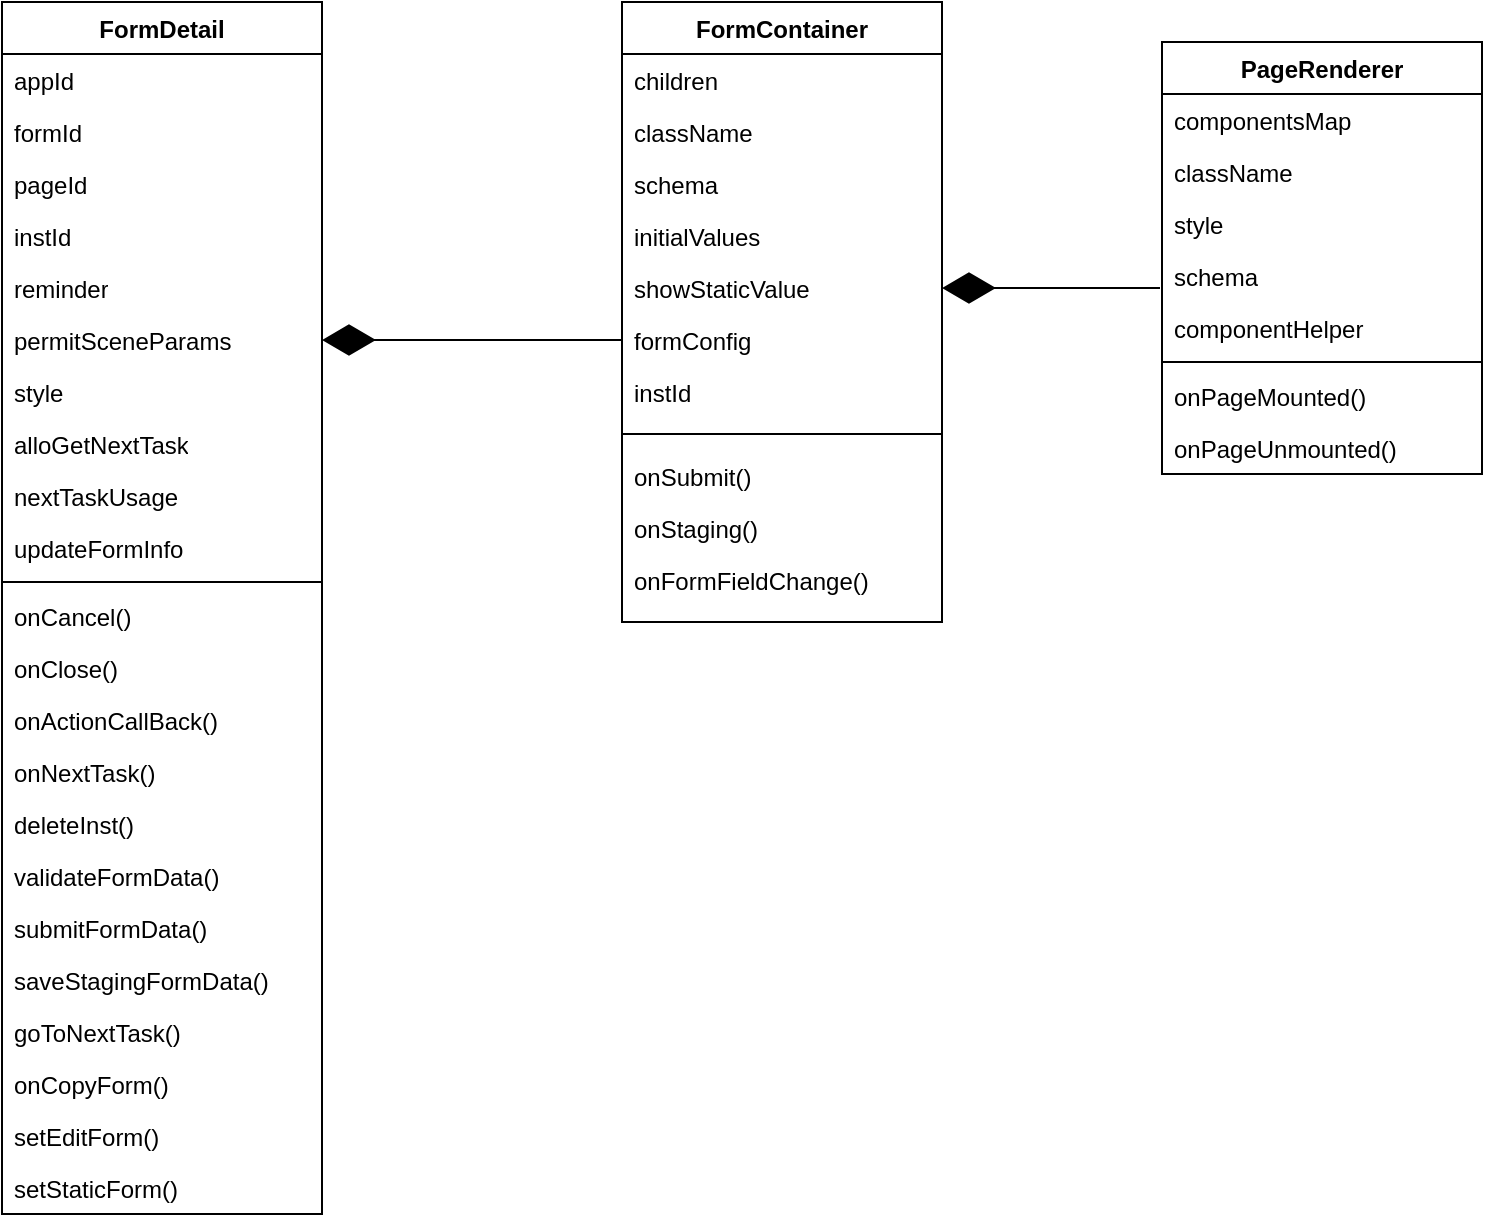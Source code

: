<mxfile version="24.7.4">
  <diagram id="C5RBs43oDa-KdzZeNtuy" name="Page-1">
    <mxGraphModel dx="546" dy="757" grid="1" gridSize="10" guides="1" tooltips="1" connect="1" arrows="1" fold="1" page="1" pageScale="1" pageWidth="827" pageHeight="1169" math="0" shadow="0">
      <root>
        <mxCell id="WIyWlLk6GJQsqaUBKTNV-0" />
        <mxCell id="WIyWlLk6GJQsqaUBKTNV-1" parent="WIyWlLk6GJQsqaUBKTNV-0" />
        <mxCell id="zkfFHV4jXpPFQw0GAbJ--0" value="FormContainer" style="swimlane;fontStyle=1;align=center;verticalAlign=top;childLayout=stackLayout;horizontal=1;startSize=26;horizontalStack=0;resizeParent=1;resizeLast=0;collapsible=1;marginBottom=0;rounded=0;shadow=0;strokeWidth=1;" parent="WIyWlLk6GJQsqaUBKTNV-1" vertex="1">
          <mxGeometry x="390" y="280" width="160" height="310" as="geometry">
            <mxRectangle x="230" y="140" width="160" height="26" as="alternateBounds" />
          </mxGeometry>
        </mxCell>
        <mxCell id="zkfFHV4jXpPFQw0GAbJ--1" value="children" style="text;align=left;verticalAlign=top;spacingLeft=4;spacingRight=4;overflow=hidden;rotatable=0;points=[[0,0.5],[1,0.5]];portConstraint=eastwest;" parent="zkfFHV4jXpPFQw0GAbJ--0" vertex="1">
          <mxGeometry y="26" width="160" height="26" as="geometry" />
        </mxCell>
        <mxCell id="zkfFHV4jXpPFQw0GAbJ--2" value="className" style="text;align=left;verticalAlign=top;spacingLeft=4;spacingRight=4;overflow=hidden;rotatable=0;points=[[0,0.5],[1,0.5]];portConstraint=eastwest;rounded=0;shadow=0;html=0;" parent="zkfFHV4jXpPFQw0GAbJ--0" vertex="1">
          <mxGeometry y="52" width="160" height="26" as="geometry" />
        </mxCell>
        <mxCell id="zkfFHV4jXpPFQw0GAbJ--3" value="schema" style="text;align=left;verticalAlign=top;spacingLeft=4;spacingRight=4;overflow=hidden;rotatable=0;points=[[0,0.5],[1,0.5]];portConstraint=eastwest;rounded=0;shadow=0;html=0;" parent="zkfFHV4jXpPFQw0GAbJ--0" vertex="1">
          <mxGeometry y="78" width="160" height="26" as="geometry" />
        </mxCell>
        <mxCell id="kossQubZiw6xFlvg4z9y-2" value="initialValues" style="text;align=left;verticalAlign=top;spacingLeft=4;spacingRight=4;overflow=hidden;rotatable=0;points=[[0,0.5],[1,0.5]];portConstraint=eastwest;rounded=0;shadow=0;html=0;" parent="zkfFHV4jXpPFQw0GAbJ--0" vertex="1">
          <mxGeometry y="104" width="160" height="26" as="geometry" />
        </mxCell>
        <mxCell id="kossQubZiw6xFlvg4z9y-3" value="showStaticValue" style="text;align=left;verticalAlign=top;spacingLeft=4;spacingRight=4;overflow=hidden;rotatable=0;points=[[0,0.5],[1,0.5]];portConstraint=eastwest;rounded=0;shadow=0;html=0;" parent="zkfFHV4jXpPFQw0GAbJ--0" vertex="1">
          <mxGeometry y="130" width="160" height="26" as="geometry" />
        </mxCell>
        <mxCell id="kossQubZiw6xFlvg4z9y-4" value="formConfig" style="text;align=left;verticalAlign=top;spacingLeft=4;spacingRight=4;overflow=hidden;rotatable=0;points=[[0,0.5],[1,0.5]];portConstraint=eastwest;rounded=0;shadow=0;html=0;" parent="zkfFHV4jXpPFQw0GAbJ--0" vertex="1">
          <mxGeometry y="156" width="160" height="26" as="geometry" />
        </mxCell>
        <mxCell id="kossQubZiw6xFlvg4z9y-5" value="instId" style="text;align=left;verticalAlign=top;spacingLeft=4;spacingRight=4;overflow=hidden;rotatable=0;points=[[0,0.5],[1,0.5]];portConstraint=eastwest;rounded=0;shadow=0;html=0;" parent="zkfFHV4jXpPFQw0GAbJ--0" vertex="1">
          <mxGeometry y="182" width="160" height="26" as="geometry" />
        </mxCell>
        <mxCell id="zkfFHV4jXpPFQw0GAbJ--4" value="" style="line;html=1;strokeWidth=1;align=left;verticalAlign=middle;spacingTop=-1;spacingLeft=3;spacingRight=3;rotatable=0;labelPosition=right;points=[];portConstraint=eastwest;" parent="zkfFHV4jXpPFQw0GAbJ--0" vertex="1">
          <mxGeometry y="208" width="160" height="16" as="geometry" />
        </mxCell>
        <mxCell id="kossQubZiw6xFlvg4z9y-0" value="onSubmit()" style="text;align=left;verticalAlign=top;spacingLeft=4;spacingRight=4;overflow=hidden;rotatable=0;points=[[0,0.5],[1,0.5]];portConstraint=eastwest;rounded=0;shadow=0;html=0;" parent="zkfFHV4jXpPFQw0GAbJ--0" vertex="1">
          <mxGeometry y="224" width="160" height="26" as="geometry" />
        </mxCell>
        <mxCell id="kossQubZiw6xFlvg4z9y-1" value="onStaging()" style="text;align=left;verticalAlign=top;spacingLeft=4;spacingRight=4;overflow=hidden;rotatable=0;points=[[0,0.5],[1,0.5]];portConstraint=eastwest;rounded=0;shadow=0;html=0;" parent="zkfFHV4jXpPFQw0GAbJ--0" vertex="1">
          <mxGeometry y="250" width="160" height="26" as="geometry" />
        </mxCell>
        <mxCell id="kossQubZiw6xFlvg4z9y-6" value="onFormFieldChange()" style="text;align=left;verticalAlign=top;spacingLeft=4;spacingRight=4;overflow=hidden;rotatable=0;points=[[0,0.5],[1,0.5]];portConstraint=eastwest;rounded=0;shadow=0;html=0;" parent="zkfFHV4jXpPFQw0GAbJ--0" vertex="1">
          <mxGeometry y="276" width="160" height="26" as="geometry" />
        </mxCell>
        <mxCell id="kossQubZiw6xFlvg4z9y-7" value="PageRenderer" style="swimlane;fontStyle=1;align=center;verticalAlign=top;childLayout=stackLayout;horizontal=1;startSize=26;horizontalStack=0;resizeParent=1;resizeParentMax=0;resizeLast=0;collapsible=1;marginBottom=0;whiteSpace=wrap;html=1;" parent="WIyWlLk6GJQsqaUBKTNV-1" vertex="1">
          <mxGeometry x="660" y="300" width="160" height="216" as="geometry" />
        </mxCell>
        <mxCell id="kossQubZiw6xFlvg4z9y-8" value="componentsMap" style="text;strokeColor=none;fillColor=none;align=left;verticalAlign=top;spacingLeft=4;spacingRight=4;overflow=hidden;rotatable=0;points=[[0,0.5],[1,0.5]];portConstraint=eastwest;whiteSpace=wrap;html=1;" parent="kossQubZiw6xFlvg4z9y-7" vertex="1">
          <mxGeometry y="26" width="160" height="26" as="geometry" />
        </mxCell>
        <mxCell id="kossQubZiw6xFlvg4z9y-12" value="className" style="text;strokeColor=none;fillColor=none;align=left;verticalAlign=top;spacingLeft=4;spacingRight=4;overflow=hidden;rotatable=0;points=[[0,0.5],[1,0.5]];portConstraint=eastwest;whiteSpace=wrap;html=1;" parent="kossQubZiw6xFlvg4z9y-7" vertex="1">
          <mxGeometry y="52" width="160" height="26" as="geometry" />
        </mxCell>
        <mxCell id="kossQubZiw6xFlvg4z9y-11" value="style" style="text;strokeColor=none;fillColor=none;align=left;verticalAlign=top;spacingLeft=4;spacingRight=4;overflow=hidden;rotatable=0;points=[[0,0.5],[1,0.5]];portConstraint=eastwest;whiteSpace=wrap;html=1;" parent="kossQubZiw6xFlvg4z9y-7" vertex="1">
          <mxGeometry y="78" width="160" height="26" as="geometry" />
        </mxCell>
        <mxCell id="kossQubZiw6xFlvg4z9y-13" value="schema" style="text;strokeColor=none;fillColor=none;align=left;verticalAlign=top;spacingLeft=4;spacingRight=4;overflow=hidden;rotatable=0;points=[[0,0.5],[1,0.5]];portConstraint=eastwest;whiteSpace=wrap;html=1;" parent="kossQubZiw6xFlvg4z9y-7" vertex="1">
          <mxGeometry y="104" width="160" height="26" as="geometry" />
        </mxCell>
        <mxCell id="kossQubZiw6xFlvg4z9y-14" value="componentHelper" style="text;strokeColor=none;fillColor=none;align=left;verticalAlign=top;spacingLeft=4;spacingRight=4;overflow=hidden;rotatable=0;points=[[0,0.5],[1,0.5]];portConstraint=eastwest;whiteSpace=wrap;html=1;" parent="kossQubZiw6xFlvg4z9y-7" vertex="1">
          <mxGeometry y="130" width="160" height="26" as="geometry" />
        </mxCell>
        <mxCell id="kossQubZiw6xFlvg4z9y-9" value="" style="line;strokeWidth=1;fillColor=none;align=left;verticalAlign=middle;spacingTop=-1;spacingLeft=3;spacingRight=3;rotatable=0;labelPosition=right;points=[];portConstraint=eastwest;strokeColor=inherit;" parent="kossQubZiw6xFlvg4z9y-7" vertex="1">
          <mxGeometry y="156" width="160" height="8" as="geometry" />
        </mxCell>
        <mxCell id="kossQubZiw6xFlvg4z9y-10" value="onPageMounted()" style="text;strokeColor=none;fillColor=none;align=left;verticalAlign=top;spacingLeft=4;spacingRight=4;overflow=hidden;rotatable=0;points=[[0,0.5],[1,0.5]];portConstraint=eastwest;whiteSpace=wrap;html=1;" parent="kossQubZiw6xFlvg4z9y-7" vertex="1">
          <mxGeometry y="164" width="160" height="26" as="geometry" />
        </mxCell>
        <mxCell id="kossQubZiw6xFlvg4z9y-15" value="onPageUnmounted()" style="text;strokeColor=none;fillColor=none;align=left;verticalAlign=top;spacingLeft=4;spacingRight=4;overflow=hidden;rotatable=0;points=[[0,0.5],[1,0.5]];portConstraint=eastwest;whiteSpace=wrap;html=1;" parent="kossQubZiw6xFlvg4z9y-7" vertex="1">
          <mxGeometry y="190" width="160" height="26" as="geometry" />
        </mxCell>
        <mxCell id="kossQubZiw6xFlvg4z9y-16" value="" style="endArrow=diamondThin;endFill=1;endSize=24;html=1;rounded=0;entryX=1;entryY=0.5;entryDx=0;entryDy=0;" parent="WIyWlLk6GJQsqaUBKTNV-1" target="kossQubZiw6xFlvg4z9y-3" edge="1">
          <mxGeometry width="160" relative="1" as="geometry">
            <mxPoint x="659" y="423" as="sourcePoint" />
            <mxPoint x="720" y="630" as="targetPoint" />
          </mxGeometry>
        </mxCell>
        <mxCell id="kossQubZiw6xFlvg4z9y-17" value="FormDetail" style="swimlane;fontStyle=1;align=center;verticalAlign=top;childLayout=stackLayout;horizontal=1;startSize=26;horizontalStack=0;resizeParent=1;resizeParentMax=0;resizeLast=0;collapsible=1;marginBottom=0;whiteSpace=wrap;html=1;" parent="WIyWlLk6GJQsqaUBKTNV-1" vertex="1">
          <mxGeometry x="80" y="280" width="160" height="606" as="geometry" />
        </mxCell>
        <mxCell id="kossQubZiw6xFlvg4z9y-18" value="appId" style="text;strokeColor=none;fillColor=none;align=left;verticalAlign=top;spacingLeft=4;spacingRight=4;overflow=hidden;rotatable=0;points=[[0,0.5],[1,0.5]];portConstraint=eastwest;whiteSpace=wrap;html=1;" parent="kossQubZiw6xFlvg4z9y-17" vertex="1">
          <mxGeometry y="26" width="160" height="26" as="geometry" />
        </mxCell>
        <mxCell id="kossQubZiw6xFlvg4z9y-22" value="formId" style="text;strokeColor=none;fillColor=none;align=left;verticalAlign=top;spacingLeft=4;spacingRight=4;overflow=hidden;rotatable=0;points=[[0,0.5],[1,0.5]];portConstraint=eastwest;whiteSpace=wrap;html=1;" parent="kossQubZiw6xFlvg4z9y-17" vertex="1">
          <mxGeometry y="52" width="160" height="26" as="geometry" />
        </mxCell>
        <mxCell id="kossQubZiw6xFlvg4z9y-23" value="pageId" style="text;strokeColor=none;fillColor=none;align=left;verticalAlign=top;spacingLeft=4;spacingRight=4;overflow=hidden;rotatable=0;points=[[0,0.5],[1,0.5]];portConstraint=eastwest;whiteSpace=wrap;html=1;" parent="kossQubZiw6xFlvg4z9y-17" vertex="1">
          <mxGeometry y="78" width="160" height="26" as="geometry" />
        </mxCell>
        <mxCell id="kossQubZiw6xFlvg4z9y-24" value="instId" style="text;strokeColor=none;fillColor=none;align=left;verticalAlign=top;spacingLeft=4;spacingRight=4;overflow=hidden;rotatable=0;points=[[0,0.5],[1,0.5]];portConstraint=eastwest;whiteSpace=wrap;html=1;" parent="kossQubZiw6xFlvg4z9y-17" vertex="1">
          <mxGeometry y="104" width="160" height="26" as="geometry" />
        </mxCell>
        <mxCell id="kossQubZiw6xFlvg4z9y-25" value="reminder" style="text;strokeColor=none;fillColor=none;align=left;verticalAlign=top;spacingLeft=4;spacingRight=4;overflow=hidden;rotatable=0;points=[[0,0.5],[1,0.5]];portConstraint=eastwest;whiteSpace=wrap;html=1;" parent="kossQubZiw6xFlvg4z9y-17" vertex="1">
          <mxGeometry y="130" width="160" height="26" as="geometry" />
        </mxCell>
        <mxCell id="kossQubZiw6xFlvg4z9y-27" value="permitSceneParams" style="text;strokeColor=none;fillColor=none;align=left;verticalAlign=top;spacingLeft=4;spacingRight=4;overflow=hidden;rotatable=0;points=[[0,0.5],[1,0.5]];portConstraint=eastwest;whiteSpace=wrap;html=1;" parent="kossQubZiw6xFlvg4z9y-17" vertex="1">
          <mxGeometry y="156" width="160" height="26" as="geometry" />
        </mxCell>
        <mxCell id="kossQubZiw6xFlvg4z9y-28" value="style" style="text;strokeColor=none;fillColor=none;align=left;verticalAlign=top;spacingLeft=4;spacingRight=4;overflow=hidden;rotatable=0;points=[[0,0.5],[1,0.5]];portConstraint=eastwest;whiteSpace=wrap;html=1;" parent="kossQubZiw6xFlvg4z9y-17" vertex="1">
          <mxGeometry y="182" width="160" height="26" as="geometry" />
        </mxCell>
        <mxCell id="kossQubZiw6xFlvg4z9y-26" value="alloGetNextTask" style="text;strokeColor=none;fillColor=none;align=left;verticalAlign=top;spacingLeft=4;spacingRight=4;overflow=hidden;rotatable=0;points=[[0,0.5],[1,0.5]];portConstraint=eastwest;whiteSpace=wrap;html=1;" parent="kossQubZiw6xFlvg4z9y-17" vertex="1">
          <mxGeometry y="208" width="160" height="26" as="geometry" />
        </mxCell>
        <mxCell id="kossQubZiw6xFlvg4z9y-29" value="nextTaskUsage" style="text;strokeColor=none;fillColor=none;align=left;verticalAlign=top;spacingLeft=4;spacingRight=4;overflow=hidden;rotatable=0;points=[[0,0.5],[1,0.5]];portConstraint=eastwest;whiteSpace=wrap;html=1;" parent="kossQubZiw6xFlvg4z9y-17" vertex="1">
          <mxGeometry y="234" width="160" height="26" as="geometry" />
        </mxCell>
        <mxCell id="kossQubZiw6xFlvg4z9y-21" value="updateFormInfo" style="text;strokeColor=none;fillColor=none;align=left;verticalAlign=top;spacingLeft=4;spacingRight=4;overflow=hidden;rotatable=0;points=[[0,0.5],[1,0.5]];portConstraint=eastwest;whiteSpace=wrap;html=1;" parent="kossQubZiw6xFlvg4z9y-17" vertex="1">
          <mxGeometry y="260" width="160" height="26" as="geometry" />
        </mxCell>
        <mxCell id="kossQubZiw6xFlvg4z9y-19" value="" style="line;strokeWidth=1;fillColor=none;align=left;verticalAlign=middle;spacingTop=-1;spacingLeft=3;spacingRight=3;rotatable=0;labelPosition=right;points=[];portConstraint=eastwest;strokeColor=inherit;" parent="kossQubZiw6xFlvg4z9y-17" vertex="1">
          <mxGeometry y="286" width="160" height="8" as="geometry" />
        </mxCell>
        <mxCell id="kossQubZiw6xFlvg4z9y-20" value="onCancel()" style="text;strokeColor=none;fillColor=none;align=left;verticalAlign=top;spacingLeft=4;spacingRight=4;overflow=hidden;rotatable=0;points=[[0,0.5],[1,0.5]];portConstraint=eastwest;whiteSpace=wrap;html=1;" parent="kossQubZiw6xFlvg4z9y-17" vertex="1">
          <mxGeometry y="294" width="160" height="26" as="geometry" />
        </mxCell>
        <mxCell id="kossQubZiw6xFlvg4z9y-30" value="onClose()" style="text;strokeColor=none;fillColor=none;align=left;verticalAlign=top;spacingLeft=4;spacingRight=4;overflow=hidden;rotatable=0;points=[[0,0.5],[1,0.5]];portConstraint=eastwest;whiteSpace=wrap;html=1;" parent="kossQubZiw6xFlvg4z9y-17" vertex="1">
          <mxGeometry y="320" width="160" height="26" as="geometry" />
        </mxCell>
        <mxCell id="kossQubZiw6xFlvg4z9y-31" value="onActionCallBack()" style="text;strokeColor=none;fillColor=none;align=left;verticalAlign=top;spacingLeft=4;spacingRight=4;overflow=hidden;rotatable=0;points=[[0,0.5],[1,0.5]];portConstraint=eastwest;whiteSpace=wrap;html=1;" parent="kossQubZiw6xFlvg4z9y-17" vertex="1">
          <mxGeometry y="346" width="160" height="26" as="geometry" />
        </mxCell>
        <mxCell id="kossQubZiw6xFlvg4z9y-32" value="onNextTask()" style="text;strokeColor=none;fillColor=none;align=left;verticalAlign=top;spacingLeft=4;spacingRight=4;overflow=hidden;rotatable=0;points=[[0,0.5],[1,0.5]];portConstraint=eastwest;whiteSpace=wrap;html=1;" parent="kossQubZiw6xFlvg4z9y-17" vertex="1">
          <mxGeometry y="372" width="160" height="26" as="geometry" />
        </mxCell>
        <mxCell id="pncKkEe8z_2DR4mbrBjL-0" value="deleteInst()" style="text;strokeColor=none;fillColor=none;align=left;verticalAlign=top;spacingLeft=4;spacingRight=4;overflow=hidden;rotatable=0;points=[[0,0.5],[1,0.5]];portConstraint=eastwest;whiteSpace=wrap;html=1;" vertex="1" parent="kossQubZiw6xFlvg4z9y-17">
          <mxGeometry y="398" width="160" height="26" as="geometry" />
        </mxCell>
        <mxCell id="pncKkEe8z_2DR4mbrBjL-1" value="validateFormData()" style="text;strokeColor=none;fillColor=none;align=left;verticalAlign=top;spacingLeft=4;spacingRight=4;overflow=hidden;rotatable=0;points=[[0,0.5],[1,0.5]];portConstraint=eastwest;whiteSpace=wrap;html=1;" vertex="1" parent="kossQubZiw6xFlvg4z9y-17">
          <mxGeometry y="424" width="160" height="26" as="geometry" />
        </mxCell>
        <mxCell id="pncKkEe8z_2DR4mbrBjL-2" value="submitFormData()" style="text;strokeColor=none;fillColor=none;align=left;verticalAlign=top;spacingLeft=4;spacingRight=4;overflow=hidden;rotatable=0;points=[[0,0.5],[1,0.5]];portConstraint=eastwest;whiteSpace=wrap;html=1;" vertex="1" parent="kossQubZiw6xFlvg4z9y-17">
          <mxGeometry y="450" width="160" height="26" as="geometry" />
        </mxCell>
        <mxCell id="pncKkEe8z_2DR4mbrBjL-3" value="saveStagingFormData()" style="text;strokeColor=none;fillColor=none;align=left;verticalAlign=top;spacingLeft=4;spacingRight=4;overflow=hidden;rotatable=0;points=[[0,0.5],[1,0.5]];portConstraint=eastwest;whiteSpace=wrap;html=1;" vertex="1" parent="kossQubZiw6xFlvg4z9y-17">
          <mxGeometry y="476" width="160" height="26" as="geometry" />
        </mxCell>
        <mxCell id="pncKkEe8z_2DR4mbrBjL-4" value="goToNextTask()" style="text;strokeColor=none;fillColor=none;align=left;verticalAlign=top;spacingLeft=4;spacingRight=4;overflow=hidden;rotatable=0;points=[[0,0.5],[1,0.5]];portConstraint=eastwest;whiteSpace=wrap;html=1;" vertex="1" parent="kossQubZiw6xFlvg4z9y-17">
          <mxGeometry y="502" width="160" height="26" as="geometry" />
        </mxCell>
        <mxCell id="pncKkEe8z_2DR4mbrBjL-5" value="onCopyForm()" style="text;strokeColor=none;fillColor=none;align=left;verticalAlign=top;spacingLeft=4;spacingRight=4;overflow=hidden;rotatable=0;points=[[0,0.5],[1,0.5]];portConstraint=eastwest;whiteSpace=wrap;html=1;" vertex="1" parent="kossQubZiw6xFlvg4z9y-17">
          <mxGeometry y="528" width="160" height="26" as="geometry" />
        </mxCell>
        <mxCell id="pncKkEe8z_2DR4mbrBjL-6" value="setEditForm()" style="text;strokeColor=none;fillColor=none;align=left;verticalAlign=top;spacingLeft=4;spacingRight=4;overflow=hidden;rotatable=0;points=[[0,0.5],[1,0.5]];portConstraint=eastwest;whiteSpace=wrap;html=1;" vertex="1" parent="kossQubZiw6xFlvg4z9y-17">
          <mxGeometry y="554" width="160" height="26" as="geometry" />
        </mxCell>
        <mxCell id="pncKkEe8z_2DR4mbrBjL-7" value="setStaticForm()" style="text;strokeColor=none;fillColor=none;align=left;verticalAlign=top;spacingLeft=4;spacingRight=4;overflow=hidden;rotatable=0;points=[[0,0.5],[1,0.5]];portConstraint=eastwest;whiteSpace=wrap;html=1;" vertex="1" parent="kossQubZiw6xFlvg4z9y-17">
          <mxGeometry y="580" width="160" height="26" as="geometry" />
        </mxCell>
        <mxCell id="kossQubZiw6xFlvg4z9y-33" value="" style="endArrow=diamondThin;endFill=1;endSize=24;html=1;rounded=0;entryX=1;entryY=0.5;entryDx=0;entryDy=0;exitX=0;exitY=0.5;exitDx=0;exitDy=0;" parent="WIyWlLk6GJQsqaUBKTNV-1" source="kossQubZiw6xFlvg4z9y-4" target="kossQubZiw6xFlvg4z9y-27" edge="1">
          <mxGeometry width="160" relative="1" as="geometry">
            <mxPoint x="280" y="650" as="sourcePoint" />
            <mxPoint x="440" y="650" as="targetPoint" />
          </mxGeometry>
        </mxCell>
      </root>
    </mxGraphModel>
  </diagram>
</mxfile>
